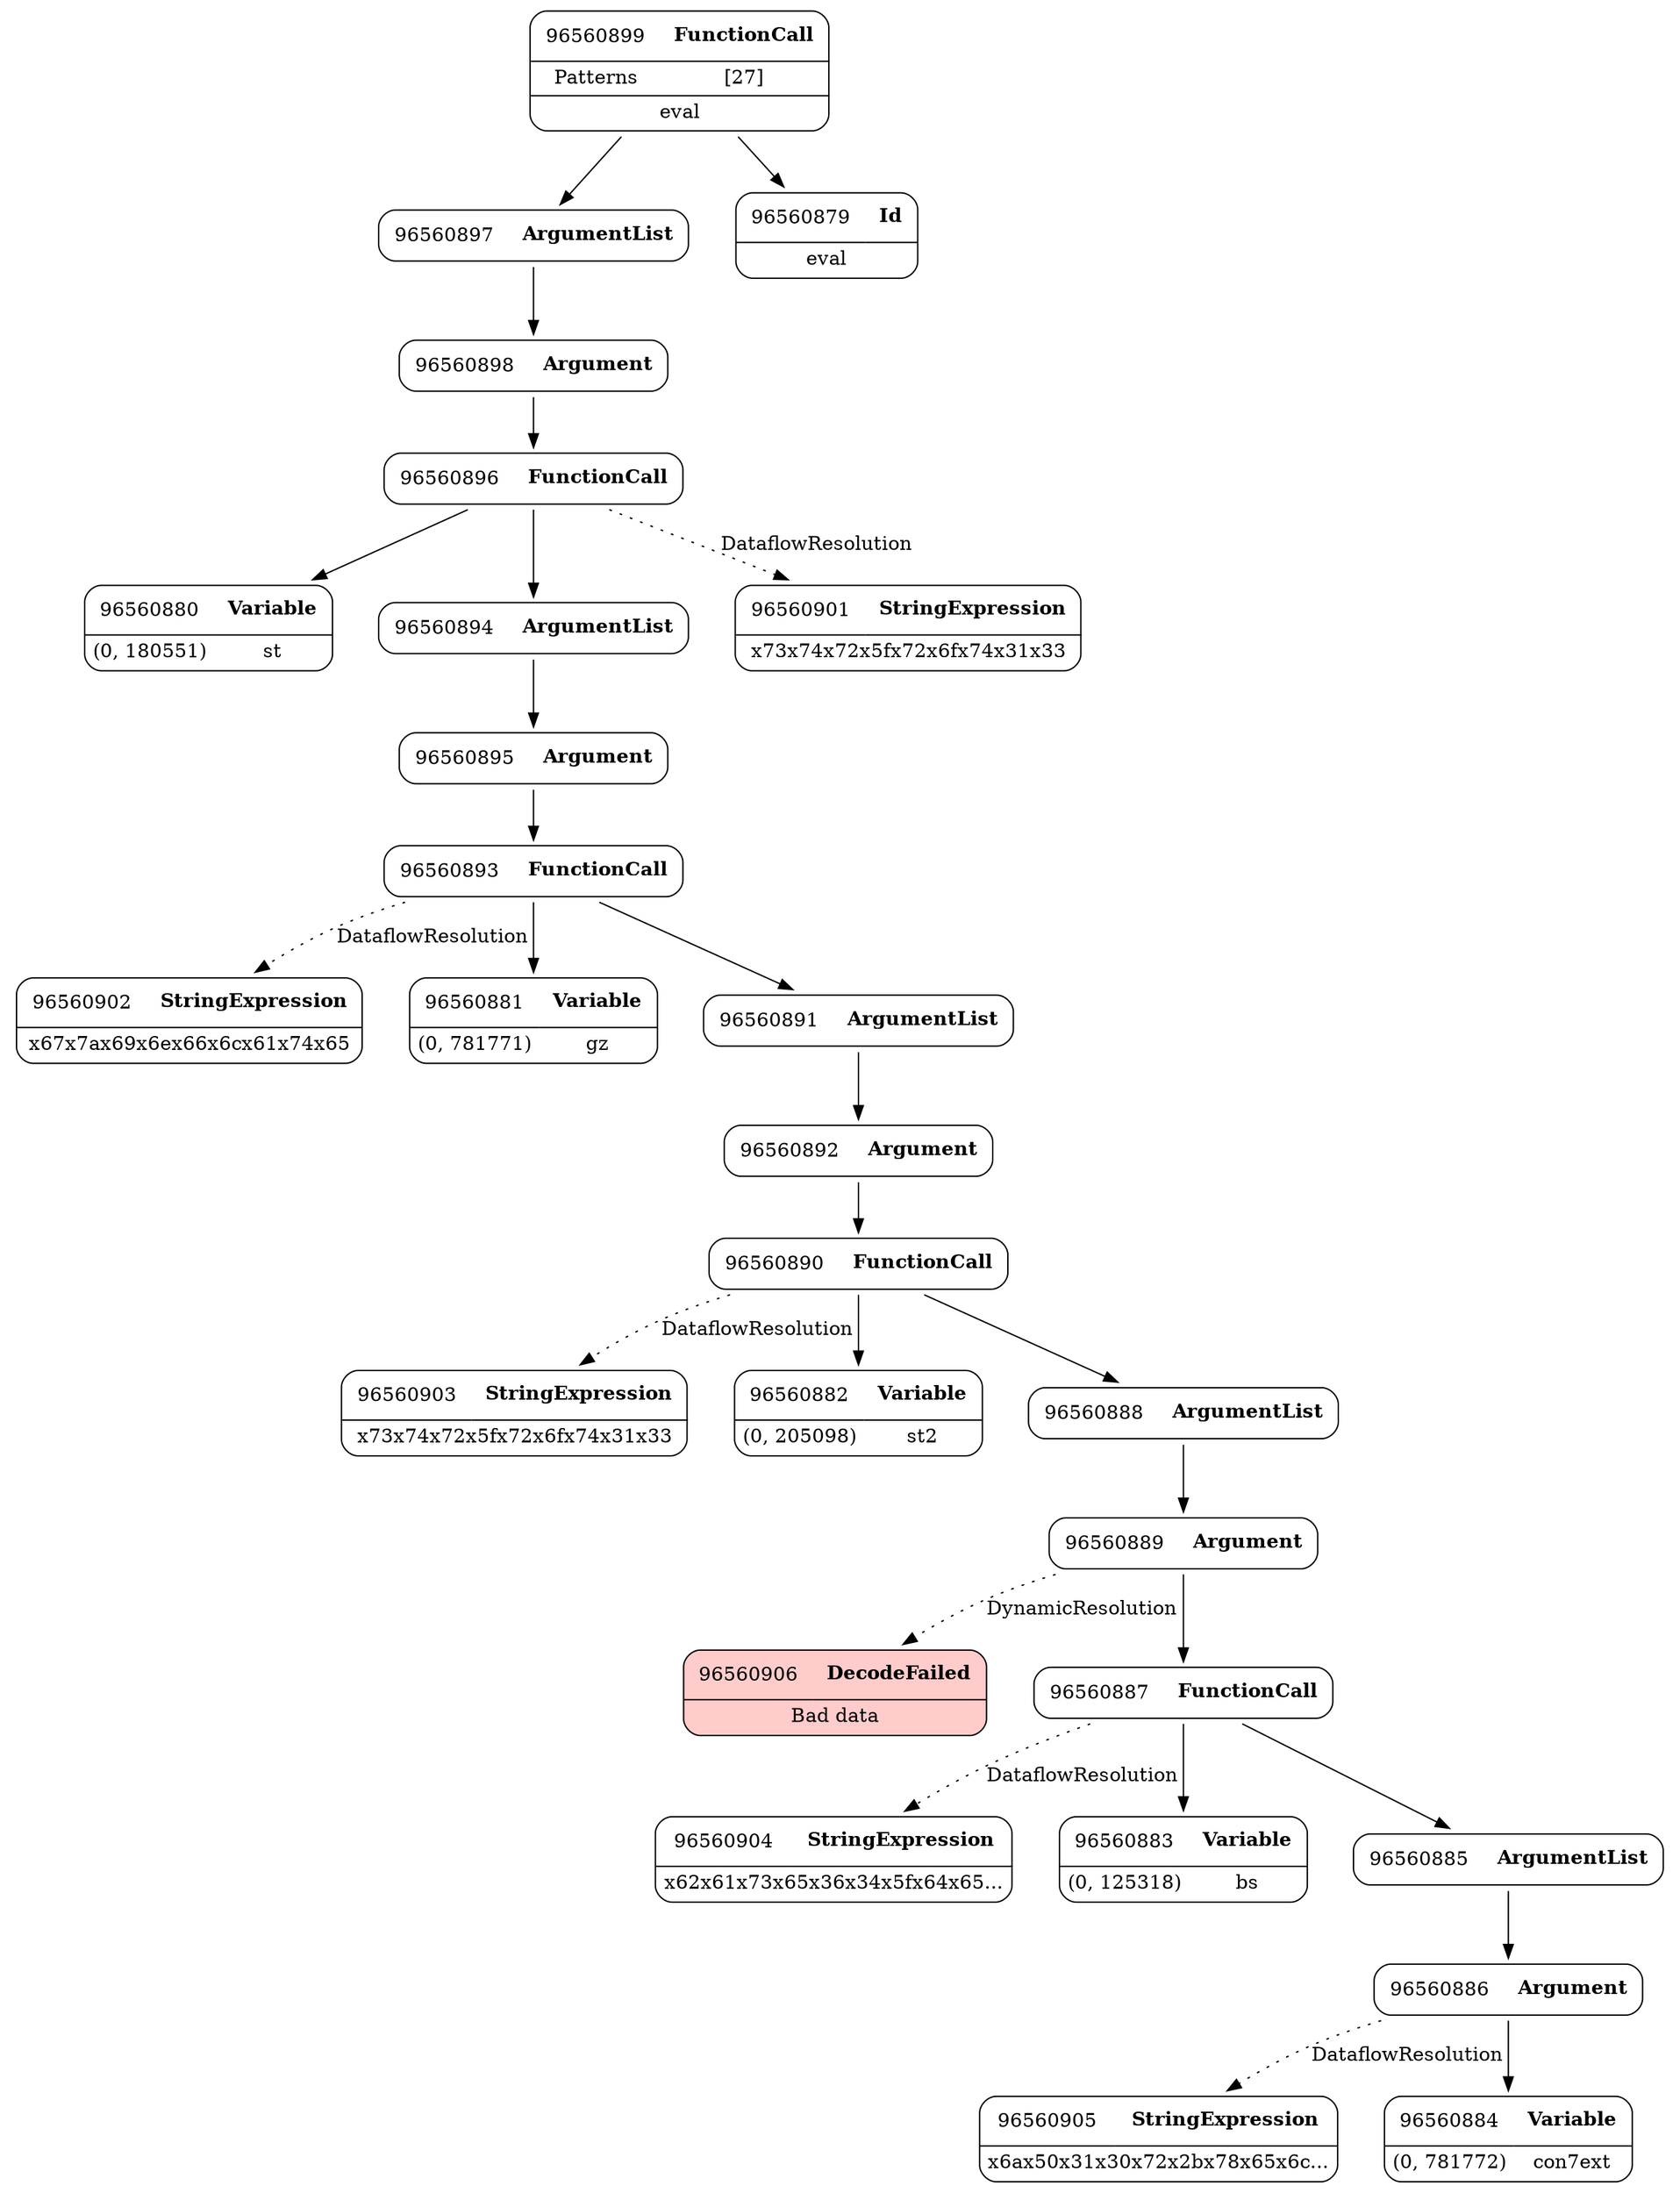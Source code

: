 digraph ast {
node [shape=none];
96560897 [label=<<TABLE border='1' cellspacing='0' cellpadding='10' style='rounded' ><TR><TD border='0'>96560897</TD><TD border='0'><B>ArgumentList</B></TD></TR></TABLE>>];
96560897 -> 96560898 [weight=2];
96560896 [label=<<TABLE border='1' cellspacing='0' cellpadding='10' style='rounded' ><TR><TD border='0'>96560896</TD><TD border='0'><B>FunctionCall</B></TD></TR></TABLE>>];
96560896 -> 96560880 [weight=2];
96560896 -> 96560894 [weight=2];
96560896 -> 96560901 [style=dotted,label=DataflowResolution];
96560899 [label=<<TABLE border='1' cellspacing='0' cellpadding='10' style='rounded' ><TR><TD border='0'>96560899</TD><TD border='0'><B>FunctionCall</B></TD></TR><HR/><TR><TD border='0' cellpadding='5'>Patterns</TD><TD border='0' cellpadding='5'>[27]</TD></TR><HR/><TR><TD border='0' cellpadding='5' colspan='2'>eval</TD></TR></TABLE>>];
96560899 -> 96560879 [weight=2];
96560899 -> 96560897 [weight=2];
96560898 [label=<<TABLE border='1' cellspacing='0' cellpadding='10' style='rounded' ><TR><TD border='0'>96560898</TD><TD border='0'><B>Argument</B></TD></TR></TABLE>>];
96560898 -> 96560896 [weight=2];
96560901 [label=<<TABLE border='1' cellspacing='0' cellpadding='10' style='rounded' ><TR><TD border='0'>96560901</TD><TD border='0'><B>StringExpression</B></TD></TR><HR/><TR><TD border='0' cellpadding='5' colspan='2'>x73x74x72x5fx72x6fx74x31x33</TD></TR></TABLE>>];
96560903 [label=<<TABLE border='1' cellspacing='0' cellpadding='10' style='rounded' ><TR><TD border='0'>96560903</TD><TD border='0'><B>StringExpression</B></TD></TR><HR/><TR><TD border='0' cellpadding='5' colspan='2'>x73x74x72x5fx72x6fx74x31x33</TD></TR></TABLE>>];
96560902 [label=<<TABLE border='1' cellspacing='0' cellpadding='10' style='rounded' ><TR><TD border='0'>96560902</TD><TD border='0'><B>StringExpression</B></TD></TR><HR/><TR><TD border='0' cellpadding='5' colspan='2'>x67x7ax69x6ex66x6cx61x74x65</TD></TR></TABLE>>];
96560905 [label=<<TABLE border='1' cellspacing='0' cellpadding='10' style='rounded' ><TR><TD border='0'>96560905</TD><TD border='0'><B>StringExpression</B></TD></TR><HR/><TR><TD border='0' cellpadding='5' colspan='2'>x6ax50x31x30x72x2bx78x65x6c...</TD></TR></TABLE>>];
96560904 [label=<<TABLE border='1' cellspacing='0' cellpadding='10' style='rounded' ><TR><TD border='0'>96560904</TD><TD border='0'><B>StringExpression</B></TD></TR><HR/><TR><TD border='0' cellpadding='5' colspan='2'>x62x61x73x65x36x34x5fx64x65...</TD></TR></TABLE>>];
96560906 [label=<<TABLE border='1' cellspacing='0' cellpadding='10' style='rounded' bgcolor='#FFCCCC' ><TR><TD border='0'>96560906</TD><TD border='0'><B>DecodeFailed</B></TD></TR><HR/><TR><TD border='0' cellpadding='5' colspan='2'>Bad data</TD></TR></TABLE>>];
96560879 [label=<<TABLE border='1' cellspacing='0' cellpadding='10' style='rounded' ><TR><TD border='0'>96560879</TD><TD border='0'><B>Id</B></TD></TR><HR/><TR><TD border='0' cellpadding='5' colspan='2'>eval</TD></TR></TABLE>>];
96560881 [label=<<TABLE border='1' cellspacing='0' cellpadding='10' style='rounded' ><TR><TD border='0'>96560881</TD><TD border='0'><B>Variable</B></TD></TR><HR/><TR><TD border='0' cellpadding='5'>(0, 781771)</TD><TD border='0' cellpadding='5'>gz</TD></TR></TABLE>>];
96560880 [label=<<TABLE border='1' cellspacing='0' cellpadding='10' style='rounded' ><TR><TD border='0'>96560880</TD><TD border='0'><B>Variable</B></TD></TR><HR/><TR><TD border='0' cellpadding='5'>(0, 180551)</TD><TD border='0' cellpadding='5'>st</TD></TR></TABLE>>];
96560883 [label=<<TABLE border='1' cellspacing='0' cellpadding='10' style='rounded' ><TR><TD border='0'>96560883</TD><TD border='0'><B>Variable</B></TD></TR><HR/><TR><TD border='0' cellpadding='5'>(0, 125318)</TD><TD border='0' cellpadding='5'>bs</TD></TR></TABLE>>];
96560882 [label=<<TABLE border='1' cellspacing='0' cellpadding='10' style='rounded' ><TR><TD border='0'>96560882</TD><TD border='0'><B>Variable</B></TD></TR><HR/><TR><TD border='0' cellpadding='5'>(0, 205098)</TD><TD border='0' cellpadding='5'>st2</TD></TR></TABLE>>];
96560885 [label=<<TABLE border='1' cellspacing='0' cellpadding='10' style='rounded' ><TR><TD border='0'>96560885</TD><TD border='0'><B>ArgumentList</B></TD></TR></TABLE>>];
96560885 -> 96560886 [weight=2];
96560884 [label=<<TABLE border='1' cellspacing='0' cellpadding='10' style='rounded' ><TR><TD border='0'>96560884</TD><TD border='0'><B>Variable</B></TD></TR><HR/><TR><TD border='0' cellpadding='5'>(0, 781772)</TD><TD border='0' cellpadding='5'>con7ext</TD></TR></TABLE>>];
96560887 [label=<<TABLE border='1' cellspacing='0' cellpadding='10' style='rounded' ><TR><TD border='0'>96560887</TD><TD border='0'><B>FunctionCall</B></TD></TR></TABLE>>];
96560887 -> 96560883 [weight=2];
96560887 -> 96560885 [weight=2];
96560887 -> 96560904 [style=dotted,label=DataflowResolution];
96560886 [label=<<TABLE border='1' cellspacing='0' cellpadding='10' style='rounded' ><TR><TD border='0'>96560886</TD><TD border='0'><B>Argument</B></TD></TR></TABLE>>];
96560886 -> 96560884 [weight=2];
96560886 -> 96560905 [style=dotted,label=DataflowResolution];
96560889 [label=<<TABLE border='1' cellspacing='0' cellpadding='10' style='rounded' ><TR><TD border='0'>96560889</TD><TD border='0'><B>Argument</B></TD></TR></TABLE>>];
96560889 -> 96560887 [weight=2];
96560889 -> 96560906 [style=dotted,label=DynamicResolution];
96560888 [label=<<TABLE border='1' cellspacing='0' cellpadding='10' style='rounded' ><TR><TD border='0'>96560888</TD><TD border='0'><B>ArgumentList</B></TD></TR></TABLE>>];
96560888 -> 96560889 [weight=2];
96560891 [label=<<TABLE border='1' cellspacing='0' cellpadding='10' style='rounded' ><TR><TD border='0'>96560891</TD><TD border='0'><B>ArgumentList</B></TD></TR></TABLE>>];
96560891 -> 96560892 [weight=2];
96560890 [label=<<TABLE border='1' cellspacing='0' cellpadding='10' style='rounded' ><TR><TD border='0'>96560890</TD><TD border='0'><B>FunctionCall</B></TD></TR></TABLE>>];
96560890 -> 96560882 [weight=2];
96560890 -> 96560888 [weight=2];
96560890 -> 96560903 [style=dotted,label=DataflowResolution];
96560893 [label=<<TABLE border='1' cellspacing='0' cellpadding='10' style='rounded' ><TR><TD border='0'>96560893</TD><TD border='0'><B>FunctionCall</B></TD></TR></TABLE>>];
96560893 -> 96560881 [weight=2];
96560893 -> 96560891 [weight=2];
96560893 -> 96560902 [style=dotted,label=DataflowResolution];
96560892 [label=<<TABLE border='1' cellspacing='0' cellpadding='10' style='rounded' ><TR><TD border='0'>96560892</TD><TD border='0'><B>Argument</B></TD></TR></TABLE>>];
96560892 -> 96560890 [weight=2];
96560895 [label=<<TABLE border='1' cellspacing='0' cellpadding='10' style='rounded' ><TR><TD border='0'>96560895</TD><TD border='0'><B>Argument</B></TD></TR></TABLE>>];
96560895 -> 96560893 [weight=2];
96560894 [label=<<TABLE border='1' cellspacing='0' cellpadding='10' style='rounded' ><TR><TD border='0'>96560894</TD><TD border='0'><B>ArgumentList</B></TD></TR></TABLE>>];
96560894 -> 96560895 [weight=2];
}
